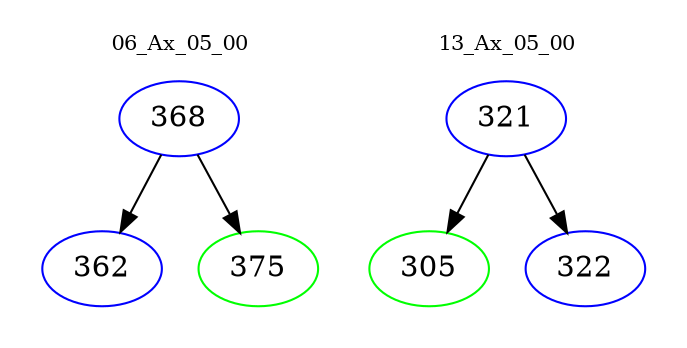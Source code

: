 digraph{
subgraph cluster_0 {
color = white
label = "06_Ax_05_00";
fontsize=10;
T0_368 [label="368", color="blue"]
T0_368 -> T0_362 [color="black"]
T0_362 [label="362", color="blue"]
T0_368 -> T0_375 [color="black"]
T0_375 [label="375", color="green"]
}
subgraph cluster_1 {
color = white
label = "13_Ax_05_00";
fontsize=10;
T1_321 [label="321", color="blue"]
T1_321 -> T1_305 [color="black"]
T1_305 [label="305", color="green"]
T1_321 -> T1_322 [color="black"]
T1_322 [label="322", color="blue"]
}
}
